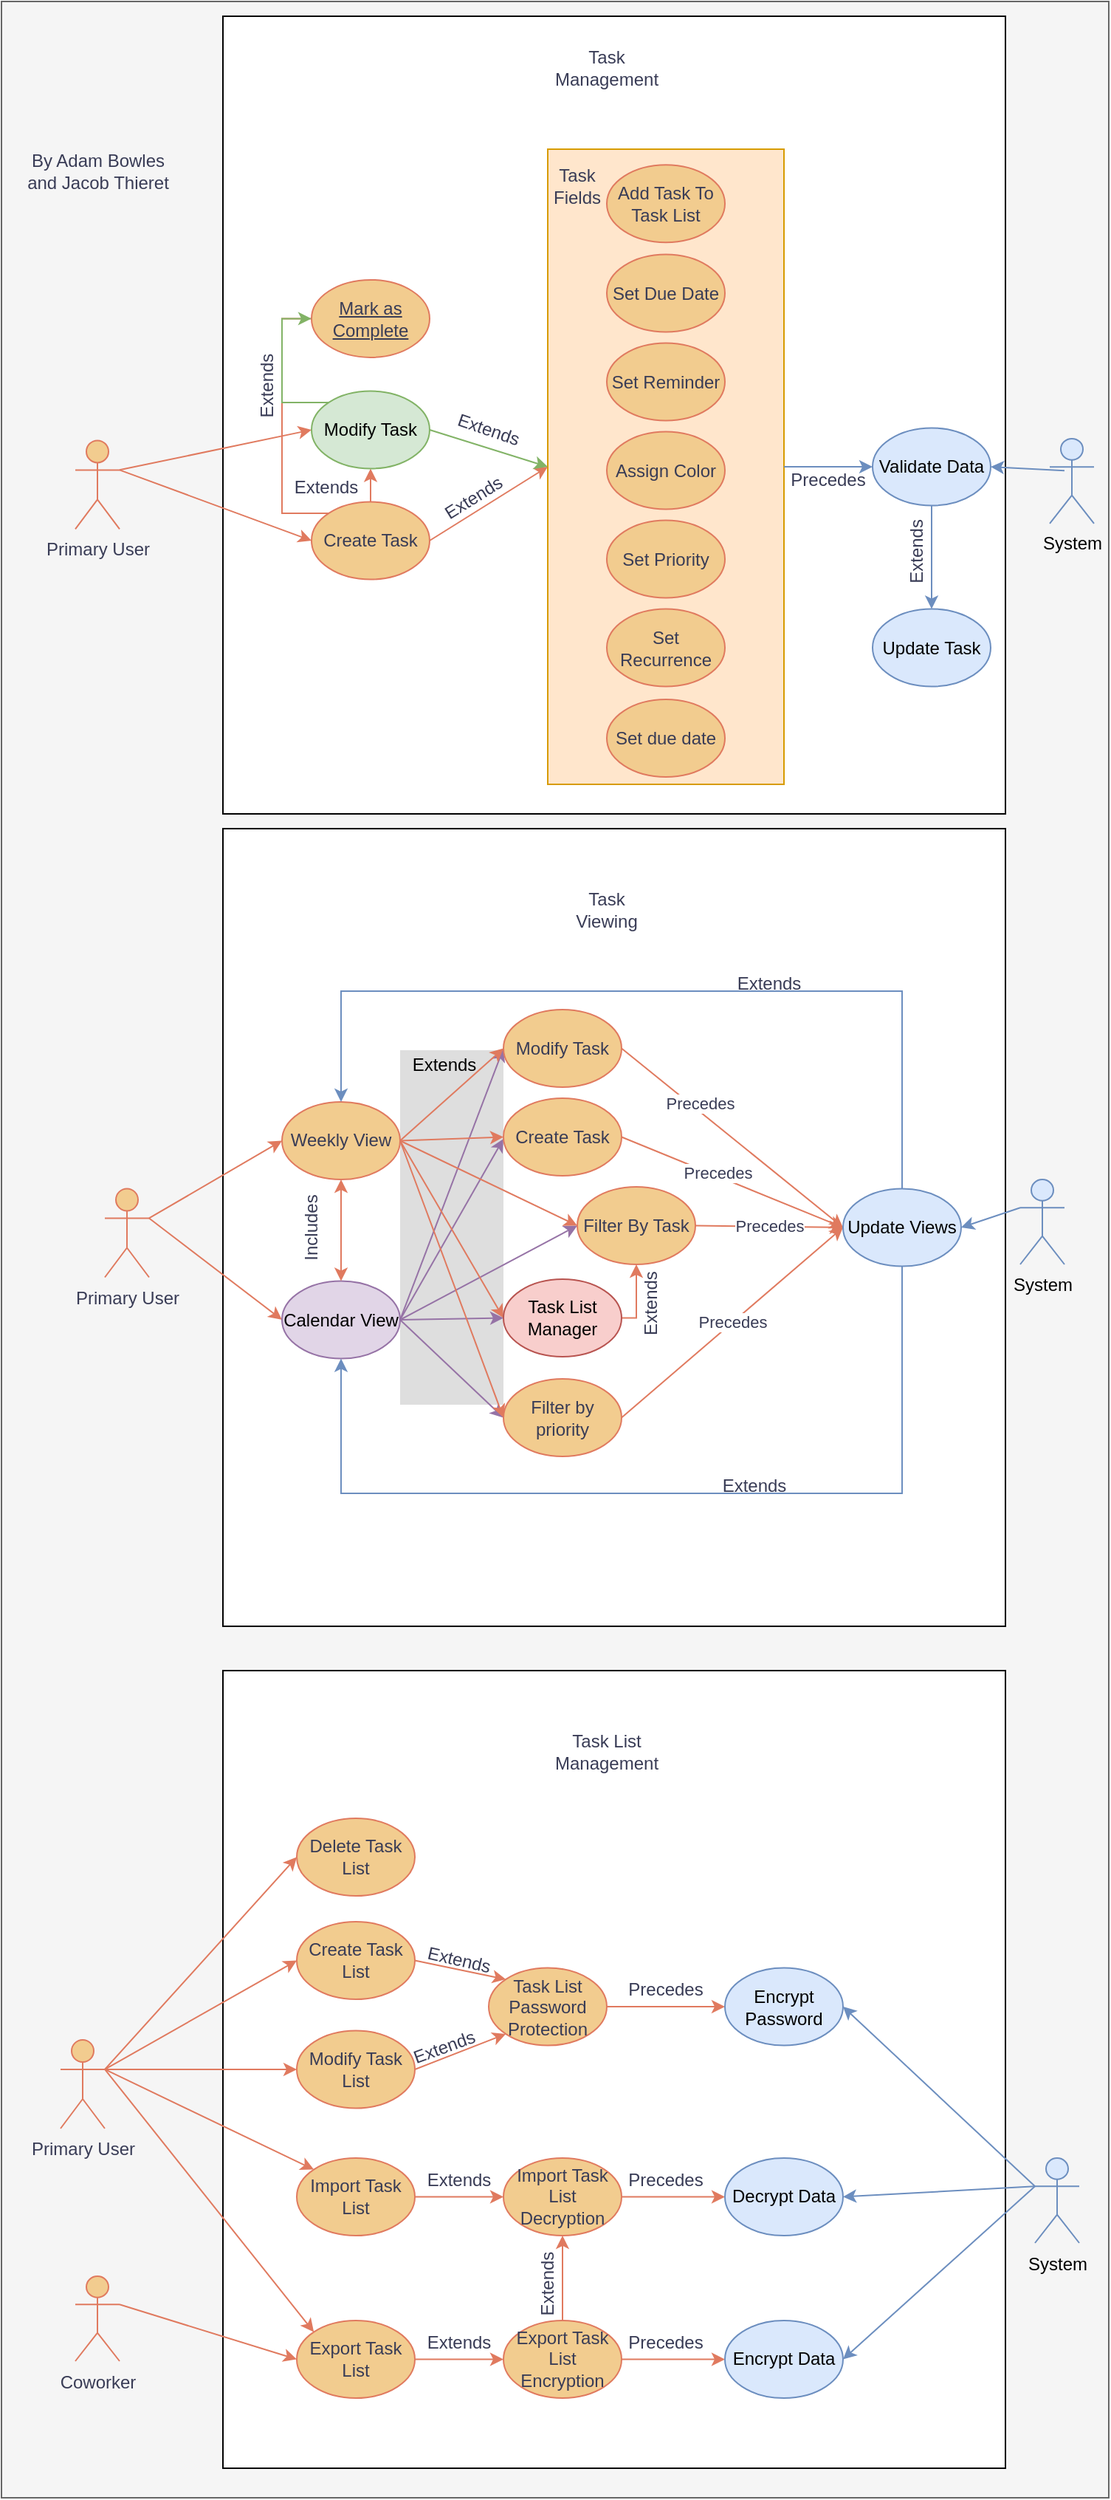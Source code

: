 <mxfile version="20.8.16" type="device"><diagram name="Page-1" id="VKIfEj3mlDkRB5rRnX1B"><mxGraphModel dx="1052" dy="624" grid="1" gridSize="10" guides="1" tooltips="1" connect="1" arrows="1" fold="1" page="1" pageScale="1" pageWidth="850" pageHeight="1100" math="0" shadow="0"><root><mxCell id="0"/><mxCell id="1" parent="0"/><mxCell id="zo8fXFX7OQxVQUgS2-ui-1" value="" style="rounded=0;whiteSpace=wrap;html=1;fillColor=#f5f5f5;fontColor=#333333;strokeColor=#666666;" vertex="1" parent="1"><mxGeometry x="100" width="750" height="1690" as="geometry"/></mxCell><mxCell id="Dv45MwDtuRTJTmWjP7hb-97" value="" style="rounded=0;whiteSpace=wrap;html=1;" parent="1" vertex="1"><mxGeometry x="250" y="10" width="530" height="540" as="geometry"/></mxCell><mxCell id="Dv45MwDtuRTJTmWjP7hb-225" value="" style="rounded=0;whiteSpace=wrap;html=1;strokeColor=#d79b00;fillColor=#ffe6cc;" parent="1" vertex="1"><mxGeometry x="470" y="100" width="160" height="430" as="geometry"/></mxCell><mxCell id="Dv45MwDtuRTJTmWjP7hb-90" style="edgeStyle=none;rounded=0;orthogonalLoop=1;jettySize=auto;html=1;exitX=1;exitY=0.333;exitDx=0;exitDy=0;exitPerimeter=0;entryX=0;entryY=0.5;entryDx=0;entryDy=0;strokeColor=#E07A5F;fontColor=#393C56;fillColor=#F2CC8F;" parent="1" source="Dv45MwDtuRTJTmWjP7hb-3" target="Dv45MwDtuRTJTmWjP7hb-74" edge="1"><mxGeometry relative="1" as="geometry"/></mxCell><mxCell id="Dv45MwDtuRTJTmWjP7hb-91" style="edgeStyle=none;rounded=0;orthogonalLoop=1;jettySize=auto;html=1;exitX=1;exitY=0.333;exitDx=0;exitDy=0;exitPerimeter=0;entryX=0;entryY=0.5;entryDx=0;entryDy=0;strokeColor=#E07A5F;fontColor=#393C56;fillColor=#F2CC8F;" parent="1" source="Dv45MwDtuRTJTmWjP7hb-3" target="Dv45MwDtuRTJTmWjP7hb-62" edge="1"><mxGeometry relative="1" as="geometry"/></mxCell><mxCell id="Dv45MwDtuRTJTmWjP7hb-3" value="Primary User" style="shape=umlActor;verticalLabelPosition=bottom;verticalAlign=top;html=1;outlineConnect=0;labelBackgroundColor=none;fillColor=#F2CC8F;strokeColor=#E07A5F;fontColor=#393C56;" parent="1" vertex="1"><mxGeometry x="150" y="297.19" width="30" height="60" as="geometry"/></mxCell><mxCell id="Dv45MwDtuRTJTmWjP7hb-89" style="edgeStyle=none;rounded=0;orthogonalLoop=1;jettySize=auto;html=1;exitX=0.5;exitY=0;exitDx=0;exitDy=0;entryX=0.5;entryY=1;entryDx=0;entryDy=0;strokeColor=#E07A5F;fontColor=#393C56;fillColor=#F2CC8F;" parent="1" source="Dv45MwDtuRTJTmWjP7hb-62" target="Dv45MwDtuRTJTmWjP7hb-74" edge="1"><mxGeometry relative="1" as="geometry"/></mxCell><mxCell id="Dv45MwDtuRTJTmWjP7hb-221" style="edgeStyle=elbowEdgeStyle;rounded=0;orthogonalLoop=1;jettySize=auto;html=1;exitX=0;exitY=0;exitDx=0;exitDy=0;entryX=0;entryY=0.5;entryDx=0;entryDy=0;strokeColor=#E07A5F;fontColor=#393C56;startArrow=none;startFill=0;endArrow=none;endFill=0;fillColor=#F2CC8F;" parent="1" source="Dv45MwDtuRTJTmWjP7hb-62" target="Dv45MwDtuRTJTmWjP7hb-73" edge="1"><mxGeometry relative="1" as="geometry"><Array as="points"><mxPoint x="290" y="320"/></Array></mxGeometry></mxCell><mxCell id="Dv45MwDtuRTJTmWjP7hb-229" style="edgeStyle=none;rounded=0;orthogonalLoop=1;jettySize=auto;html=1;exitX=1;exitY=0.5;exitDx=0;exitDy=0;entryX=0;entryY=0.5;entryDx=0;entryDy=0;strokeColor=#E07A5F;fontColor=#393C56;startArrow=none;startFill=0;endArrow=classic;endFill=1;fillColor=#F2CC8F;" parent="1" source="Dv45MwDtuRTJTmWjP7hb-62" target="Dv45MwDtuRTJTmWjP7hb-225" edge="1"><mxGeometry relative="1" as="geometry"/></mxCell><mxCell id="Dv45MwDtuRTJTmWjP7hb-62" value="Create Task" style="ellipse;whiteSpace=wrap;html=1;strokeColor=#E07A5F;fontColor=#393C56;fillColor=#F2CC8F;" parent="1" vertex="1"><mxGeometry x="310" y="338.76" width="80" height="52.5" as="geometry"/></mxCell><mxCell id="Dv45MwDtuRTJTmWjP7hb-63" value="Set due date" style="ellipse;whiteSpace=wrap;html=1;strokeColor=#E07A5F;fontColor=#393C56;fillColor=#F2CC8F;" parent="1" vertex="1"><mxGeometry x="510" y="472.5" width="80" height="52.5" as="geometry"/></mxCell><mxCell id="Dv45MwDtuRTJTmWjP7hb-66" value="Set Recurrence" style="ellipse;whiteSpace=wrap;html=1;strokeColor=#E07A5F;fontColor=#393C56;fillColor=#F2CC8F;" parent="1" vertex="1"><mxGeometry x="510" y="411.25" width="80" height="52.5" as="geometry"/></mxCell><mxCell id="Dv45MwDtuRTJTmWjP7hb-68" value="Set Priority" style="ellipse;whiteSpace=wrap;html=1;strokeColor=#E07A5F;fontColor=#393C56;fillColor=#F2CC8F;" parent="1" vertex="1"><mxGeometry x="510" y="351.25" width="80" height="52.5" as="geometry"/></mxCell><mxCell id="Dv45MwDtuRTJTmWjP7hb-69" value="Assign Color" style="ellipse;whiteSpace=wrap;html=1;strokeColor=#E07A5F;fontColor=#393C56;fillColor=#F2CC8F;" parent="1" vertex="1"><mxGeometry x="510" y="291.25" width="80" height="52.5" as="geometry"/></mxCell><mxCell id="Dv45MwDtuRTJTmWjP7hb-70" value="Set Reminder" style="ellipse;whiteSpace=wrap;html=1;strokeColor=#E07A5F;fontColor=#393C56;fillColor=#F2CC8F;" parent="1" vertex="1"><mxGeometry x="510" y="231.25" width="80" height="52.5" as="geometry"/></mxCell><mxCell id="Dv45MwDtuRTJTmWjP7hb-71" value="Set Due Date" style="ellipse;whiteSpace=wrap;html=1;strokeColor=#E07A5F;fontColor=#393C56;fillColor=#F2CC8F;" parent="1" vertex="1"><mxGeometry x="510" y="171.25" width="80" height="52.5" as="geometry"/></mxCell><mxCell id="Dv45MwDtuRTJTmWjP7hb-72" value="Add Task To Task List" style="ellipse;whiteSpace=wrap;html=1;strokeColor=#E07A5F;fontColor=#393C56;fillColor=#F2CC8F;" parent="1" vertex="1"><mxGeometry x="510" y="110.63" width="80" height="52.5" as="geometry"/></mxCell><mxCell id="Dv45MwDtuRTJTmWjP7hb-73" value="Mark as Complete" style="ellipse;whiteSpace=wrap;html=1;strokeColor=#E07A5F;fontColor=#393C56;fillColor=#F2CC8F;fontStyle=4" parent="1" vertex="1"><mxGeometry x="310" y="188.44" width="80" height="52.5" as="geometry"/></mxCell><mxCell id="Dv45MwDtuRTJTmWjP7hb-222" style="edgeStyle=elbowEdgeStyle;rounded=0;orthogonalLoop=1;jettySize=auto;html=1;exitX=0;exitY=0;exitDx=0;exitDy=0;strokeColor=#82b366;fontColor=#393C56;startArrow=none;startFill=0;endArrow=classic;endFill=1;fillColor=#d5e8d4;entryX=0;entryY=0.5;entryDx=0;entryDy=0;" parent="1" source="Dv45MwDtuRTJTmWjP7hb-74" target="Dv45MwDtuRTJTmWjP7hb-73" edge="1"><mxGeometry relative="1" as="geometry"><mxPoint x="310.0" y="210" as="targetPoint"/><Array as="points"><mxPoint x="290" y="260"/></Array></mxGeometry></mxCell><mxCell id="Dv45MwDtuRTJTmWjP7hb-227" style="rounded=0;orthogonalLoop=1;jettySize=auto;html=1;exitX=1;exitY=0.5;exitDx=0;exitDy=0;entryX=0;entryY=0.5;entryDx=0;entryDy=0;strokeColor=#82b366;fontColor=#393C56;startArrow=none;startFill=0;endArrow=classic;endFill=1;fillColor=#d5e8d4;" parent="1" source="Dv45MwDtuRTJTmWjP7hb-74" target="Dv45MwDtuRTJTmWjP7hb-225" edge="1"><mxGeometry relative="1" as="geometry"/></mxCell><mxCell id="Dv45MwDtuRTJTmWjP7hb-74" value="Modify Task" style="ellipse;whiteSpace=wrap;html=1;strokeColor=#82b366;fillColor=#d5e8d4;" parent="1" vertex="1"><mxGeometry x="310" y="263.75" width="80" height="52.5" as="geometry"/></mxCell><mxCell id="Dv45MwDtuRTJTmWjP7hb-98" value="Task Management" style="text;html=1;strokeColor=none;fillColor=none;align=center;verticalAlign=middle;whiteSpace=wrap;rounded=0;fontColor=#393C56;" parent="1" vertex="1"><mxGeometry x="480" y="30" width="60" height="30" as="geometry"/></mxCell><mxCell id="Dv45MwDtuRTJTmWjP7hb-105" value="" style="rounded=0;whiteSpace=wrap;html=1;" parent="1" vertex="1"><mxGeometry x="250" y="560" width="530" height="540" as="geometry"/></mxCell><mxCell id="Dv45MwDtuRTJTmWjP7hb-106" value="Task Viewing" style="text;html=1;strokeColor=none;fillColor=none;align=center;verticalAlign=middle;whiteSpace=wrap;rounded=0;fontColor=#393C56;" parent="1" vertex="1"><mxGeometry x="480" y="600" width="60" height="30" as="geometry"/></mxCell><mxCell id="Dv45MwDtuRTJTmWjP7hb-126" style="edgeStyle=none;rounded=1;orthogonalLoop=1;jettySize=auto;html=1;exitX=1;exitY=0.333;exitDx=0;exitDy=0;exitPerimeter=0;entryX=0;entryY=0.5;entryDx=0;entryDy=0;strokeColor=#E07A5F;fontColor=#393C56;startArrow=none;startFill=0;fillColor=#F2CC8F;" parent="1" source="Dv45MwDtuRTJTmWjP7hb-107" target="Dv45MwDtuRTJTmWjP7hb-109" edge="1"><mxGeometry relative="1" as="geometry"/></mxCell><mxCell id="Dv45MwDtuRTJTmWjP7hb-127" style="edgeStyle=none;rounded=1;orthogonalLoop=1;jettySize=auto;html=1;exitX=1;exitY=0.333;exitDx=0;exitDy=0;exitPerimeter=0;entryX=0;entryY=0.5;entryDx=0;entryDy=0;strokeColor=#E07A5F;fontColor=#393C56;startArrow=none;startFill=0;fillColor=#F2CC8F;" parent="1" source="Dv45MwDtuRTJTmWjP7hb-107" target="Dv45MwDtuRTJTmWjP7hb-108" edge="1"><mxGeometry relative="1" as="geometry"/></mxCell><mxCell id="Dv45MwDtuRTJTmWjP7hb-107" value="Primary User" style="shape=umlActor;verticalLabelPosition=bottom;verticalAlign=top;html=1;outlineConnect=0;labelBackgroundColor=none;fillColor=#F2CC8F;strokeColor=#E07A5F;fontColor=#393C56;" parent="1" vertex="1"><mxGeometry x="170" y="803.75" width="30" height="60" as="geometry"/></mxCell><mxCell id="a6VTtxVTpwLwu77wF2ku-10" value="" style="rounded=0;whiteSpace=wrap;html=1;fillColor=#DEDEDE;fontColor=#333333;strokeColor=none;" parent="1" vertex="1"><mxGeometry x="370" y="710" width="70" height="240" as="geometry"/></mxCell><mxCell id="Dv45MwDtuRTJTmWjP7hb-121" style="edgeStyle=none;rounded=1;orthogonalLoop=1;jettySize=auto;html=1;exitX=1;exitY=0.5;exitDx=0;exitDy=0;entryX=0;entryY=0.5;entryDx=0;entryDy=0;strokeColor=#9673a6;fontColor=#393C56;startArrow=none;startFill=0;fillColor=#e1d5e7;" parent="1" source="Dv45MwDtuRTJTmWjP7hb-108" target="Dv45MwDtuRTJTmWjP7hb-114" edge="1"><mxGeometry relative="1" as="geometry"/></mxCell><mxCell id="Dv45MwDtuRTJTmWjP7hb-122" style="edgeStyle=none;rounded=1;orthogonalLoop=1;jettySize=auto;html=1;exitX=1;exitY=0.5;exitDx=0;exitDy=0;strokeColor=#9673a6;fontColor=#393C56;startArrow=none;startFill=0;fillColor=#e1d5e7;" parent="1" source="Dv45MwDtuRTJTmWjP7hb-108" edge="1"><mxGeometry relative="1" as="geometry"><mxPoint x="440" y="770.0" as="targetPoint"/></mxGeometry></mxCell><mxCell id="Dv45MwDtuRTJTmWjP7hb-123" style="edgeStyle=none;rounded=1;orthogonalLoop=1;jettySize=auto;html=1;exitX=1;exitY=0.5;exitDx=0;exitDy=0;entryX=0;entryY=0.5;entryDx=0;entryDy=0;strokeColor=#9673a6;fontColor=#393C56;startArrow=none;startFill=0;fillColor=#e1d5e7;" parent="1" source="Dv45MwDtuRTJTmWjP7hb-108" target="Dv45MwDtuRTJTmWjP7hb-111" edge="1"><mxGeometry relative="1" as="geometry"/></mxCell><mxCell id="Dv45MwDtuRTJTmWjP7hb-124" style="edgeStyle=none;rounded=1;orthogonalLoop=1;jettySize=auto;html=1;exitX=1;exitY=0.5;exitDx=0;exitDy=0;entryX=0;entryY=0.5;entryDx=0;entryDy=0;strokeColor=#9673a6;fontColor=#393C56;startArrow=none;startFill=0;fillColor=#e1d5e7;" parent="1" source="Dv45MwDtuRTJTmWjP7hb-108" target="Dv45MwDtuRTJTmWjP7hb-110" edge="1"><mxGeometry relative="1" as="geometry"/></mxCell><mxCell id="Dv45MwDtuRTJTmWjP7hb-125" style="edgeStyle=none;rounded=1;orthogonalLoop=1;jettySize=auto;html=1;exitX=1;exitY=0.5;exitDx=0;exitDy=0;entryX=0;entryY=0.5;entryDx=0;entryDy=0;strokeColor=#9673a6;fontColor=#393C56;startArrow=none;startFill=0;fillColor=#e1d5e7;" parent="1" source="Dv45MwDtuRTJTmWjP7hb-108" target="Dv45MwDtuRTJTmWjP7hb-112" edge="1"><mxGeometry relative="1" as="geometry"/></mxCell><mxCell id="Dv45MwDtuRTJTmWjP7hb-108" value="Calendar View" style="ellipse;whiteSpace=wrap;html=1;strokeColor=#9673a6;fillColor=#e1d5e7;" parent="1" vertex="1"><mxGeometry x="290" y="866.25" width="80" height="52.5" as="geometry"/></mxCell><mxCell id="Dv45MwDtuRTJTmWjP7hb-115" style="edgeStyle=none;rounded=0;orthogonalLoop=1;jettySize=auto;html=1;exitX=1;exitY=0.5;exitDx=0;exitDy=0;entryX=0;entryY=0.5;entryDx=0;entryDy=0;strokeColor=#E07A5F;fontColor=#393C56;fillColor=#F2CC8F;" parent="1" source="Dv45MwDtuRTJTmWjP7hb-109" target="Dv45MwDtuRTJTmWjP7hb-114" edge="1"><mxGeometry relative="1" as="geometry"/></mxCell><mxCell id="Dv45MwDtuRTJTmWjP7hb-116" style="edgeStyle=none;rounded=0;orthogonalLoop=1;jettySize=auto;html=1;exitX=1;exitY=0.5;exitDx=0;exitDy=0;entryX=0;entryY=0.5;entryDx=0;entryDy=0;strokeColor=#E07A5F;fontColor=#393C56;fillColor=#F2CC8F;" parent="1" source="Dv45MwDtuRTJTmWjP7hb-109" target="Dv45MwDtuRTJTmWjP7hb-113" edge="1"><mxGeometry relative="1" as="geometry"/></mxCell><mxCell id="Dv45MwDtuRTJTmWjP7hb-117" style="edgeStyle=none;rounded=0;orthogonalLoop=1;jettySize=auto;html=1;exitX=1;exitY=0.5;exitDx=0;exitDy=0;entryX=0;entryY=0.5;entryDx=0;entryDy=0;strokeColor=#E07A5F;fontColor=#393C56;fillColor=#F2CC8F;" parent="1" source="Dv45MwDtuRTJTmWjP7hb-109" target="Dv45MwDtuRTJTmWjP7hb-111" edge="1"><mxGeometry relative="1" as="geometry"/></mxCell><mxCell id="Dv45MwDtuRTJTmWjP7hb-118" style="edgeStyle=none;rounded=0;orthogonalLoop=1;jettySize=auto;html=1;exitX=1;exitY=0.5;exitDx=0;exitDy=0;entryX=0;entryY=0.5;entryDx=0;entryDy=0;strokeColor=#E07A5F;fontColor=#393C56;fillColor=#F2CC8F;" parent="1" source="Dv45MwDtuRTJTmWjP7hb-109" target="Dv45MwDtuRTJTmWjP7hb-110" edge="1"><mxGeometry relative="1" as="geometry"/></mxCell><mxCell id="Dv45MwDtuRTJTmWjP7hb-119" style="edgeStyle=none;rounded=0;orthogonalLoop=1;jettySize=auto;html=1;exitX=1;exitY=0.5;exitDx=0;exitDy=0;entryX=0;entryY=0.5;entryDx=0;entryDy=0;strokeColor=#E07A5F;fontColor=#393C56;fillColor=#F2CC8F;" parent="1" source="Dv45MwDtuRTJTmWjP7hb-109" target="Dv45MwDtuRTJTmWjP7hb-112" edge="1"><mxGeometry relative="1" as="geometry"/></mxCell><mxCell id="Dv45MwDtuRTJTmWjP7hb-120" style="edgeStyle=none;rounded=0;orthogonalLoop=1;jettySize=auto;html=1;exitX=0.5;exitY=1;exitDx=0;exitDy=0;entryX=0.5;entryY=0;entryDx=0;entryDy=0;strokeColor=#E07A5F;fontColor=#393C56;fillColor=#F2CC8F;startArrow=classic;startFill=1;" parent="1" source="Dv45MwDtuRTJTmWjP7hb-109" target="Dv45MwDtuRTJTmWjP7hb-108" edge="1"><mxGeometry relative="1" as="geometry"/></mxCell><mxCell id="Dv45MwDtuRTJTmWjP7hb-109" value="Weekly View" style="ellipse;whiteSpace=wrap;html=1;strokeColor=#E07A5F;fontColor=#393C56;fillColor=#F2CC8F;" parent="1" vertex="1"><mxGeometry x="290" y="745" width="80" height="52.5" as="geometry"/></mxCell><mxCell id="Dv45MwDtuRTJTmWjP7hb-128" style="edgeStyle=orthogonalEdgeStyle;rounded=0;orthogonalLoop=1;jettySize=auto;html=1;exitX=1;exitY=0.5;exitDx=0;exitDy=0;entryX=0.5;entryY=1;entryDx=0;entryDy=0;strokeColor=#E07A5F;fontColor=#393C56;startArrow=none;startFill=0;fillColor=#F2CC8F;" parent="1" source="Dv45MwDtuRTJTmWjP7hb-110" target="Dv45MwDtuRTJTmWjP7hb-111" edge="1"><mxGeometry relative="1" as="geometry"/></mxCell><mxCell id="Dv45MwDtuRTJTmWjP7hb-110" value="Task List Manager" style="ellipse;whiteSpace=wrap;html=1;strokeColor=#b85450;fillColor=#f8cecc;" parent="1" vertex="1"><mxGeometry x="440" y="865" width="80" height="52.5" as="geometry"/></mxCell><mxCell id="Dv45MwDtuRTJTmWjP7hb-238" value="Precedes" style="edgeStyle=none;rounded=0;orthogonalLoop=1;jettySize=auto;html=1;exitX=1;exitY=0.5;exitDx=0;exitDy=0;strokeColor=#E07A5F;fontColor=#393C56;startArrow=none;startFill=0;endArrow=classic;endFill=1;fillColor=#F2CC8F;entryX=0;entryY=0.5;entryDx=0;entryDy=0;" parent="1" source="Dv45MwDtuRTJTmWjP7hb-111" target="Dv45MwDtuRTJTmWjP7hb-235" edge="1"><mxGeometry relative="1" as="geometry"><mxPoint x="630" y="829.174" as="targetPoint"/></mxGeometry></mxCell><mxCell id="Dv45MwDtuRTJTmWjP7hb-111" value="Filter By Task" style="ellipse;whiteSpace=wrap;html=1;strokeColor=#E07A5F;fontColor=#393C56;fillColor=#F2CC8F;" parent="1" vertex="1"><mxGeometry x="490" y="802.5" width="80" height="52.5" as="geometry"/></mxCell><mxCell id="Dv45MwDtuRTJTmWjP7hb-239" value="Precedes" style="edgeStyle=none;rounded=0;orthogonalLoop=1;jettySize=auto;html=1;exitX=1;exitY=0.5;exitDx=0;exitDy=0;entryX=0;entryY=0.5;entryDx=0;entryDy=0;strokeColor=#E07A5F;fontColor=#393C56;startArrow=none;startFill=0;endArrow=classic;endFill=1;fillColor=#F2CC8F;" parent="1" source="Dv45MwDtuRTJTmWjP7hb-112" target="Dv45MwDtuRTJTmWjP7hb-235" edge="1"><mxGeometry relative="1" as="geometry"/></mxCell><mxCell id="Dv45MwDtuRTJTmWjP7hb-112" value="Filter by priority" style="ellipse;whiteSpace=wrap;html=1;strokeColor=#E07A5F;fontColor=#393C56;fillColor=#F2CC8F;" parent="1" vertex="1"><mxGeometry x="440" y="932.5" width="80" height="52.5" as="geometry"/></mxCell><mxCell id="Dv45MwDtuRTJTmWjP7hb-237" style="edgeStyle=none;rounded=0;orthogonalLoop=1;jettySize=auto;html=1;exitX=1;exitY=0.5;exitDx=0;exitDy=0;entryX=0;entryY=0.5;entryDx=0;entryDy=0;strokeColor=#E07A5F;fontColor=#393C56;startArrow=none;startFill=0;endArrow=classic;endFill=1;fillColor=#F2CC8F;" parent="1" source="Dv45MwDtuRTJTmWjP7hb-113" target="Dv45MwDtuRTJTmWjP7hb-235" edge="1"><mxGeometry relative="1" as="geometry"/></mxCell><mxCell id="Dv45MwDtuRTJTmWjP7hb-250" value="Precedes" style="edgeLabel;html=1;align=center;verticalAlign=middle;resizable=0;points=[];fontColor=#393C56;" parent="Dv45MwDtuRTJTmWjP7hb-237" vertex="1" connectable="0"><mxGeometry x="-0.141" y="2" relative="1" as="geometry"><mxPoint as="offset"/></mxGeometry></mxCell><mxCell id="Dv45MwDtuRTJTmWjP7hb-113" value="Create Task" style="ellipse;whiteSpace=wrap;html=1;strokeColor=#E07A5F;fontColor=#393C56;fillColor=#F2CC8F;" parent="1" vertex="1"><mxGeometry x="440" y="742.5" width="80" height="52.5" as="geometry"/></mxCell><mxCell id="Dv45MwDtuRTJTmWjP7hb-236" style="edgeStyle=none;rounded=0;orthogonalLoop=1;jettySize=auto;html=1;exitX=1;exitY=0.5;exitDx=0;exitDy=0;entryX=0;entryY=0.5;entryDx=0;entryDy=0;strokeColor=#E07A5F;fontColor=#393C56;startArrow=none;startFill=0;endArrow=classic;endFill=1;fillColor=#F2CC8F;" parent="1" source="Dv45MwDtuRTJTmWjP7hb-114" target="Dv45MwDtuRTJTmWjP7hb-235" edge="1"><mxGeometry relative="1" as="geometry"/></mxCell><mxCell id="Dv45MwDtuRTJTmWjP7hb-249" value="Precedes" style="edgeLabel;html=1;align=center;verticalAlign=middle;resizable=0;points=[];fontColor=#393C56;" parent="Dv45MwDtuRTJTmWjP7hb-236" vertex="1" connectable="0"><mxGeometry x="-0.335" y="4" relative="1" as="geometry"><mxPoint as="offset"/></mxGeometry></mxCell><mxCell id="Dv45MwDtuRTJTmWjP7hb-114" value="Modify Task" style="ellipse;whiteSpace=wrap;html=1;strokeColor=#E07A5F;fontColor=#393C56;fillColor=#F2CC8F;" parent="1" vertex="1"><mxGeometry x="440" y="682.5" width="80" height="52.5" as="geometry"/></mxCell><mxCell id="Dv45MwDtuRTJTmWjP7hb-129" value="" style="rounded=0;whiteSpace=wrap;html=1;" parent="1" vertex="1"><mxGeometry x="250" y="1130" width="530" height="540" as="geometry"/></mxCell><mxCell id="Dv45MwDtuRTJTmWjP7hb-130" value="Task List Management" style="text;html=1;strokeColor=none;fillColor=none;align=center;verticalAlign=middle;whiteSpace=wrap;rounded=0;fontColor=#393C56;" parent="1" vertex="1"><mxGeometry x="480" y="1170" width="60" height="30" as="geometry"/></mxCell><mxCell id="Dv45MwDtuRTJTmWjP7hb-171" style="edgeStyle=none;rounded=0;orthogonalLoop=1;jettySize=auto;html=1;exitX=1;exitY=0.333;exitDx=0;exitDy=0;exitPerimeter=0;entryX=0;entryY=0;entryDx=0;entryDy=0;strokeColor=#E07A5F;fontColor=#393C56;startArrow=none;startFill=0;fillColor=#F2CC8F;" parent="1" source="Dv45MwDtuRTJTmWjP7hb-133" target="Dv45MwDtuRTJTmWjP7hb-157" edge="1"><mxGeometry relative="1" as="geometry"/></mxCell><mxCell id="Dv45MwDtuRTJTmWjP7hb-178" style="edgeStyle=none;rounded=0;orthogonalLoop=1;jettySize=auto;html=1;exitX=1;exitY=0.333;exitDx=0;exitDy=0;exitPerimeter=0;entryX=0;entryY=0.5;entryDx=0;entryDy=0;strokeColor=#E07A5F;fontColor=#393C56;startArrow=none;startFill=0;fillColor=#F2CC8F;" parent="1" source="Dv45MwDtuRTJTmWjP7hb-133" target="Dv45MwDtuRTJTmWjP7hb-155" edge="1"><mxGeometry relative="1" as="geometry"/></mxCell><mxCell id="Dv45MwDtuRTJTmWjP7hb-179" style="edgeStyle=none;rounded=0;orthogonalLoop=1;jettySize=auto;html=1;exitX=1;exitY=0.333;exitDx=0;exitDy=0;exitPerimeter=0;entryX=0;entryY=0.5;entryDx=0;entryDy=0;strokeColor=#E07A5F;fontColor=#393C56;startArrow=none;startFill=0;fillColor=#F2CC8F;" parent="1" source="Dv45MwDtuRTJTmWjP7hb-133" target="Dv45MwDtuRTJTmWjP7hb-154" edge="1"><mxGeometry relative="1" as="geometry"/></mxCell><mxCell id="Dv45MwDtuRTJTmWjP7hb-180" style="edgeStyle=none;rounded=0;orthogonalLoop=1;jettySize=auto;html=1;exitX=1;exitY=0.333;exitDx=0;exitDy=0;exitPerimeter=0;entryX=0;entryY=0.5;entryDx=0;entryDy=0;strokeColor=#E07A5F;fontColor=#393C56;startArrow=none;startFill=0;fillColor=#F2CC8F;" parent="1" source="Dv45MwDtuRTJTmWjP7hb-133" target="Dv45MwDtuRTJTmWjP7hb-156" edge="1"><mxGeometry relative="1" as="geometry"/></mxCell><mxCell id="Dv45MwDtuRTJTmWjP7hb-181" style="edgeStyle=none;rounded=0;orthogonalLoop=1;jettySize=auto;html=1;exitX=1;exitY=0.333;exitDx=0;exitDy=0;exitPerimeter=0;entryX=0;entryY=0;entryDx=0;entryDy=0;strokeColor=#E07A5F;fontColor=#393C56;startArrow=none;startFill=0;fillColor=#F2CC8F;" parent="1" source="Dv45MwDtuRTJTmWjP7hb-133" target="Dv45MwDtuRTJTmWjP7hb-158" edge="1"><mxGeometry relative="1" as="geometry"/></mxCell><mxCell id="Dv45MwDtuRTJTmWjP7hb-133" value="Primary User" style="shape=umlActor;verticalLabelPosition=bottom;verticalAlign=top;html=1;outlineConnect=0;labelBackgroundColor=none;fillColor=#F2CC8F;strokeColor=#E07A5F;fontColor=#393C56;" parent="1" vertex="1"><mxGeometry x="140" y="1380" width="30" height="60" as="geometry"/></mxCell><mxCell id="Dv45MwDtuRTJTmWjP7hb-172" style="edgeStyle=none;rounded=0;orthogonalLoop=1;jettySize=auto;html=1;exitX=1;exitY=0.5;exitDx=0;exitDy=0;entryX=0;entryY=0;entryDx=0;entryDy=0;strokeColor=#E07A5F;fontColor=#393C56;startArrow=none;startFill=0;fillColor=#F2CC8F;" parent="1" source="Dv45MwDtuRTJTmWjP7hb-154" target="Dv45MwDtuRTJTmWjP7hb-161" edge="1"><mxGeometry relative="1" as="geometry"/></mxCell><mxCell id="Dv45MwDtuRTJTmWjP7hb-154" value="Create Task List" style="ellipse;whiteSpace=wrap;html=1;strokeColor=#E07A5F;fontColor=#393C56;fillColor=#F2CC8F;" parent="1" vertex="1"><mxGeometry x="300" y="1300" width="80" height="52.5" as="geometry"/></mxCell><mxCell id="Dv45MwDtuRTJTmWjP7hb-173" style="edgeStyle=none;rounded=0;orthogonalLoop=1;jettySize=auto;html=1;exitX=1;exitY=0.5;exitDx=0;exitDy=0;entryX=0;entryY=1;entryDx=0;entryDy=0;strokeColor=#E07A5F;fontColor=#393C56;startArrow=none;startFill=0;fillColor=#F2CC8F;" parent="1" source="Dv45MwDtuRTJTmWjP7hb-155" target="Dv45MwDtuRTJTmWjP7hb-161" edge="1"><mxGeometry relative="1" as="geometry"/></mxCell><mxCell id="Dv45MwDtuRTJTmWjP7hb-155" value="Modify Task List" style="ellipse;whiteSpace=wrap;html=1;strokeColor=#E07A5F;fontColor=#393C56;fillColor=#F2CC8F;" parent="1" vertex="1"><mxGeometry x="300" y="1373.75" width="80" height="52.5" as="geometry"/></mxCell><mxCell id="Dv45MwDtuRTJTmWjP7hb-156" value="Delete Task List" style="ellipse;whiteSpace=wrap;html=1;strokeColor=#E07A5F;fontColor=#393C56;fillColor=#F2CC8F;" parent="1" vertex="1"><mxGeometry x="300" y="1230" width="80" height="52.5" as="geometry"/></mxCell><mxCell id="Dv45MwDtuRTJTmWjP7hb-185" style="edgeStyle=none;rounded=0;orthogonalLoop=1;jettySize=auto;html=1;exitX=1;exitY=0.5;exitDx=0;exitDy=0;entryX=0;entryY=0.5;entryDx=0;entryDy=0;strokeColor=#E07A5F;fontColor=#393C56;startArrow=none;startFill=0;fillColor=#F2CC8F;" parent="1" source="Dv45MwDtuRTJTmWjP7hb-157" target="Dv45MwDtuRTJTmWjP7hb-159" edge="1"><mxGeometry relative="1" as="geometry"/></mxCell><mxCell id="Dv45MwDtuRTJTmWjP7hb-157" value="Export Task List" style="ellipse;whiteSpace=wrap;html=1;strokeColor=#E07A5F;fontColor=#393C56;fillColor=#F2CC8F;" parent="1" vertex="1"><mxGeometry x="300" y="1570" width="80" height="52.5" as="geometry"/></mxCell><mxCell id="Dv45MwDtuRTJTmWjP7hb-174" style="edgeStyle=none;rounded=0;orthogonalLoop=1;jettySize=auto;html=1;exitX=1;exitY=0.5;exitDx=0;exitDy=0;entryX=0;entryY=0.5;entryDx=0;entryDy=0;strokeColor=#E07A5F;fontColor=#393C56;startArrow=none;startFill=0;fillColor=#F2CC8F;" parent="1" source="Dv45MwDtuRTJTmWjP7hb-158" target="Dv45MwDtuRTJTmWjP7hb-160" edge="1"><mxGeometry relative="1" as="geometry"/></mxCell><mxCell id="Dv45MwDtuRTJTmWjP7hb-158" value="Import Task List" style="ellipse;whiteSpace=wrap;html=1;strokeColor=#E07A5F;fontColor=#393C56;fillColor=#F2CC8F;" parent="1" vertex="1"><mxGeometry x="300" y="1460" width="80" height="52.5" as="geometry"/></mxCell><mxCell id="Dv45MwDtuRTJTmWjP7hb-183" style="edgeStyle=none;rounded=0;orthogonalLoop=1;jettySize=auto;html=1;exitX=0.5;exitY=0;exitDx=0;exitDy=0;entryX=0.5;entryY=1;entryDx=0;entryDy=0;strokeColor=#E07A5F;fontColor=#393C56;startArrow=none;startFill=0;fillColor=#F2CC8F;" parent="1" source="Dv45MwDtuRTJTmWjP7hb-159" target="Dv45MwDtuRTJTmWjP7hb-160" edge="1"><mxGeometry relative="1" as="geometry"/></mxCell><mxCell id="Dv45MwDtuRTJTmWjP7hb-204" style="edgeStyle=none;rounded=0;orthogonalLoop=1;jettySize=auto;html=1;exitX=1;exitY=0.5;exitDx=0;exitDy=0;entryX=0;entryY=0.5;entryDx=0;entryDy=0;strokeColor=#E07A5F;fontColor=#393C56;startArrow=none;startFill=0;fillColor=#F2CC8F;" parent="1" source="Dv45MwDtuRTJTmWjP7hb-159" target="Dv45MwDtuRTJTmWjP7hb-186" edge="1"><mxGeometry relative="1" as="geometry"/></mxCell><mxCell id="Dv45MwDtuRTJTmWjP7hb-159" value="Export Task List Encryption" style="ellipse;whiteSpace=wrap;html=1;strokeColor=#E07A5F;fontColor=#393C56;fillColor=#F2CC8F;" parent="1" vertex="1"><mxGeometry x="440" y="1570" width="80" height="52.5" as="geometry"/></mxCell><mxCell id="Dv45MwDtuRTJTmWjP7hb-205" style="edgeStyle=none;rounded=0;orthogonalLoop=1;jettySize=auto;html=1;exitX=1;exitY=0.5;exitDx=0;exitDy=0;entryX=0;entryY=0.5;entryDx=0;entryDy=0;strokeColor=#E07A5F;fontColor=#393C56;startArrow=none;startFill=0;fillColor=#F2CC8F;" parent="1" source="Dv45MwDtuRTJTmWjP7hb-160" target="Dv45MwDtuRTJTmWjP7hb-187" edge="1"><mxGeometry relative="1" as="geometry"/></mxCell><mxCell id="Dv45MwDtuRTJTmWjP7hb-160" value="Import Task List Decryption" style="ellipse;whiteSpace=wrap;html=1;strokeColor=#E07A5F;fontColor=#393C56;fillColor=#F2CC8F;" parent="1" vertex="1"><mxGeometry x="440" y="1460" width="80" height="52.5" as="geometry"/></mxCell><mxCell id="Dv45MwDtuRTJTmWjP7hb-203" style="edgeStyle=none;rounded=0;orthogonalLoop=1;jettySize=auto;html=1;exitX=1;exitY=0.5;exitDx=0;exitDy=0;entryX=0;entryY=0.5;entryDx=0;entryDy=0;strokeColor=#E07A5F;fontColor=#393C56;startArrow=none;startFill=0;fillColor=#F2CC8F;" parent="1" source="Dv45MwDtuRTJTmWjP7hb-161" target="Dv45MwDtuRTJTmWjP7hb-188" edge="1"><mxGeometry relative="1" as="geometry"/></mxCell><mxCell id="Dv45MwDtuRTJTmWjP7hb-161" value="Task List Password Protection" style="ellipse;whiteSpace=wrap;html=1;strokeColor=#E07A5F;fontColor=#393C56;fillColor=#F2CC8F;" parent="1" vertex="1"><mxGeometry x="430" y="1331.25" width="80" height="52.5" as="geometry"/></mxCell><mxCell id="Dv45MwDtuRTJTmWjP7hb-169" style="edgeStyle=none;rounded=0;orthogonalLoop=1;jettySize=auto;html=1;exitX=1;exitY=0.333;exitDx=0;exitDy=0;exitPerimeter=0;entryX=0;entryY=0.5;entryDx=0;entryDy=0;strokeColor=#E07A5F;fontColor=#393C56;startArrow=none;startFill=0;fillColor=#F2CC8F;" parent="1" source="Dv45MwDtuRTJTmWjP7hb-162" target="Dv45MwDtuRTJTmWjP7hb-157" edge="1"><mxGeometry relative="1" as="geometry"/></mxCell><mxCell id="Dv45MwDtuRTJTmWjP7hb-162" value="Coworker" style="shape=umlActor;verticalLabelPosition=bottom;verticalAlign=top;html=1;outlineConnect=0;labelBackgroundColor=none;fillColor=#F2CC8F;strokeColor=#E07A5F;fontColor=#393C56;" parent="1" vertex="1"><mxGeometry x="150" y="1540" width="30" height="57.5" as="geometry"/></mxCell><mxCell id="Dv45MwDtuRTJTmWjP7hb-200" style="edgeStyle=none;rounded=0;orthogonalLoop=1;jettySize=auto;html=1;exitX=0;exitY=0.333;exitDx=0;exitDy=0;exitPerimeter=0;entryX=1;entryY=0.5;entryDx=0;entryDy=0;strokeColor=#6c8ebf;fontColor=#393C56;startArrow=none;startFill=0;fillColor=#dae8fc;" parent="1" source="Dv45MwDtuRTJTmWjP7hb-175" target="Dv45MwDtuRTJTmWjP7hb-188" edge="1"><mxGeometry relative="1" as="geometry"/></mxCell><mxCell id="Dv45MwDtuRTJTmWjP7hb-201" style="edgeStyle=none;rounded=0;orthogonalLoop=1;jettySize=auto;html=1;exitX=0;exitY=0.333;exitDx=0;exitDy=0;exitPerimeter=0;entryX=1;entryY=0.5;entryDx=0;entryDy=0;strokeColor=#6c8ebf;fontColor=#393C56;startArrow=none;startFill=0;fillColor=#dae8fc;" parent="1" source="Dv45MwDtuRTJTmWjP7hb-175" target="Dv45MwDtuRTJTmWjP7hb-187" edge="1"><mxGeometry relative="1" as="geometry"/></mxCell><mxCell id="Dv45MwDtuRTJTmWjP7hb-202" style="edgeStyle=none;rounded=0;orthogonalLoop=1;jettySize=auto;html=1;exitX=0;exitY=0.333;exitDx=0;exitDy=0;exitPerimeter=0;entryX=1;entryY=0.5;entryDx=0;entryDy=0;strokeColor=#6c8ebf;fontColor=#393C56;startArrow=none;startFill=0;fillColor=#dae8fc;" parent="1" source="Dv45MwDtuRTJTmWjP7hb-175" target="Dv45MwDtuRTJTmWjP7hb-186" edge="1"><mxGeometry relative="1" as="geometry"/></mxCell><mxCell id="Dv45MwDtuRTJTmWjP7hb-175" value="System" style="shape=umlActor;verticalLabelPosition=bottom;verticalAlign=top;html=1;outlineConnect=0;labelBackgroundColor=none;fillColor=#dae8fc;strokeColor=#6c8ebf;" parent="1" vertex="1"><mxGeometry x="800" y="1460" width="30" height="57.5" as="geometry"/></mxCell><mxCell id="Dv45MwDtuRTJTmWjP7hb-186" value="Encrypt Data" style="ellipse;whiteSpace=wrap;html=1;strokeColor=#6c8ebf;fillColor=#dae8fc;" parent="1" vertex="1"><mxGeometry x="590" y="1570" width="80" height="52.5" as="geometry"/></mxCell><mxCell id="Dv45MwDtuRTJTmWjP7hb-187" value="Decrypt Data" style="ellipse;whiteSpace=wrap;html=1;strokeColor=#6c8ebf;fillColor=#dae8fc;" parent="1" vertex="1"><mxGeometry x="590" y="1460" width="80" height="52.5" as="geometry"/></mxCell><mxCell id="Dv45MwDtuRTJTmWjP7hb-188" value="Encrypt Password" style="ellipse;whiteSpace=wrap;html=1;strokeColor=#6c8ebf;fillColor=#dae8fc;" parent="1" vertex="1"><mxGeometry x="590" y="1331.25" width="80" height="52.5" as="geometry"/></mxCell><mxCell id="Dv45MwDtuRTJTmWjP7hb-230" style="edgeStyle=none;rounded=0;orthogonalLoop=1;jettySize=auto;html=1;exitX=0;exitY=0.5;exitDx=0;exitDy=0;entryX=1;entryY=0.5;entryDx=0;entryDy=0;strokeColor=#6c8ebf;fontColor=#393C56;startArrow=classic;startFill=1;endArrow=none;endFill=0;fillColor=#dae8fc;" parent="1" source="Dv45MwDtuRTJTmWjP7hb-189" target="Dv45MwDtuRTJTmWjP7hb-225" edge="1"><mxGeometry relative="1" as="geometry"/></mxCell><mxCell id="Dv45MwDtuRTJTmWjP7hb-232" style="edgeStyle=none;rounded=0;orthogonalLoop=1;jettySize=auto;html=1;exitX=0.5;exitY=1;exitDx=0;exitDy=0;entryX=0.5;entryY=0;entryDx=0;entryDy=0;strokeColor=#6c8ebf;fontColor=#393C56;startArrow=none;startFill=0;endArrow=classic;endFill=1;fillColor=#dae8fc;" parent="1" source="Dv45MwDtuRTJTmWjP7hb-189" target="Dv45MwDtuRTJTmWjP7hb-231" edge="1"><mxGeometry relative="1" as="geometry"/></mxCell><mxCell id="Dv45MwDtuRTJTmWjP7hb-189" value="Validate Data" style="ellipse;whiteSpace=wrap;html=1;strokeColor=#6c8ebf;fillColor=#dae8fc;" parent="1" vertex="1"><mxGeometry x="690" y="288.75" width="80" height="52.5" as="geometry"/></mxCell><mxCell id="Dv45MwDtuRTJTmWjP7hb-192" style="edgeStyle=none;rounded=0;orthogonalLoop=1;jettySize=auto;html=1;exitX=0;exitY=0.333;exitDx=0;exitDy=0;exitPerimeter=0;entryX=1;entryY=0.5;entryDx=0;entryDy=0;strokeColor=#6c8ebf;fontColor=#393C56;startArrow=none;startFill=0;fillColor=#dae8fc;" parent="1" target="Dv45MwDtuRTJTmWjP7hb-189" edge="1"><mxGeometry relative="1" as="geometry"><mxPoint x="820.0" y="317.607" as="sourcePoint"/></mxGeometry></mxCell><mxCell id="Dv45MwDtuRTJTmWjP7hb-190" value="System" style="shape=umlActor;verticalLabelPosition=bottom;verticalAlign=top;html=1;outlineConnect=0;labelBackgroundColor=none;fillColor=#dae8fc;strokeColor=#6c8ebf;" parent="1" vertex="1"><mxGeometry x="810" y="295.94" width="30" height="57.5" as="geometry"/></mxCell><mxCell id="Dv45MwDtuRTJTmWjP7hb-207" value="By Adam Bowles and Jacob Thieret" style="text;html=1;strokeColor=none;fillColor=none;align=center;verticalAlign=middle;whiteSpace=wrap;rounded=0;fontColor=#393C56;" parent="1" vertex="1"><mxGeometry x="112.5" y="100" width="105" height="30" as="geometry"/></mxCell><mxCell id="Dv45MwDtuRTJTmWjP7hb-226" value="Task Fields" style="text;html=1;strokeColor=none;fillColor=none;align=center;verticalAlign=middle;whiteSpace=wrap;rounded=0;fontColor=#393C56;" parent="1" vertex="1"><mxGeometry x="460" y="109.69" width="60" height="30" as="geometry"/></mxCell><mxCell id="Dv45MwDtuRTJTmWjP7hb-231" value="Update Task" style="ellipse;whiteSpace=wrap;html=1;strokeColor=#6c8ebf;fillColor=#dae8fc;" parent="1" vertex="1"><mxGeometry x="690" y="411.25" width="80" height="52.5" as="geometry"/></mxCell><mxCell id="Dv45MwDtuRTJTmWjP7hb-233" style="edgeStyle=none;rounded=0;orthogonalLoop=1;jettySize=auto;html=1;exitX=0.5;exitY=1;exitDx=0;exitDy=0;strokeColor=#E07A5F;fontColor=#393C56;startArrow=none;startFill=0;endArrow=classic;endFill=1;fillColor=#F2CC8F;" parent="1" source="Dv45MwDtuRTJTmWjP7hb-231" target="Dv45MwDtuRTJTmWjP7hb-231" edge="1"><mxGeometry relative="1" as="geometry"/></mxCell><mxCell id="Dv45MwDtuRTJTmWjP7hb-247" style="rounded=0;orthogonalLoop=1;jettySize=auto;html=1;exitX=0;exitY=0.333;exitDx=0;exitDy=0;exitPerimeter=0;entryX=1;entryY=0.5;entryDx=0;entryDy=0;strokeColor=#6c8ebf;fontColor=#393C56;startArrow=none;startFill=0;endArrow=classic;endFill=1;fillColor=#dae8fc;" parent="1" source="Dv45MwDtuRTJTmWjP7hb-234" target="Dv45MwDtuRTJTmWjP7hb-235" edge="1"><mxGeometry relative="1" as="geometry"/></mxCell><mxCell id="Dv45MwDtuRTJTmWjP7hb-234" value="System" style="shape=umlActor;verticalLabelPosition=bottom;verticalAlign=top;html=1;outlineConnect=0;labelBackgroundColor=none;fillColor=#dae8fc;strokeColor=#6c8ebf;" parent="1" vertex="1"><mxGeometry x="790" y="797.5" width="30" height="57.5" as="geometry"/></mxCell><mxCell id="Dv45MwDtuRTJTmWjP7hb-240" style="edgeStyle=elbowEdgeStyle;rounded=0;orthogonalLoop=1;jettySize=auto;html=1;exitX=0.5;exitY=1;exitDx=0;exitDy=0;entryX=0.5;entryY=1;entryDx=0;entryDy=0;strokeColor=#6c8ebf;fontColor=#393C56;startArrow=none;startFill=0;endArrow=classic;endFill=1;fillColor=#dae8fc;elbow=vertical;" parent="1" source="Dv45MwDtuRTJTmWjP7hb-235" target="Dv45MwDtuRTJTmWjP7hb-108" edge="1"><mxGeometry relative="1" as="geometry"><Array as="points"><mxPoint x="530" y="1010"/></Array></mxGeometry></mxCell><mxCell id="Dv45MwDtuRTJTmWjP7hb-241" style="edgeStyle=elbowEdgeStyle;rounded=0;orthogonalLoop=1;jettySize=auto;html=1;exitX=0.5;exitY=0;exitDx=0;exitDy=0;entryX=0.5;entryY=0;entryDx=0;entryDy=0;strokeColor=#6c8ebf;fontColor=#393C56;startArrow=none;startFill=0;endArrow=classic;endFill=1;fillColor=#dae8fc;" parent="1" source="Dv45MwDtuRTJTmWjP7hb-235" target="Dv45MwDtuRTJTmWjP7hb-109" edge="1"><mxGeometry relative="1" as="geometry"><Array as="points"><mxPoint x="580" y="670"/><mxPoint x="520" y="660"/><mxPoint x="370" y="1000"/><mxPoint x="370" y="1000"/><mxPoint x="550" y="1000"/><mxPoint x="670" y="770"/><mxPoint x="670" y="730"/><mxPoint x="660" y="990"/><mxPoint x="570" y="990"/><mxPoint x="620" y="670"/><mxPoint x="710" y="790"/></Array></mxGeometry></mxCell><mxCell id="Dv45MwDtuRTJTmWjP7hb-235" value="Update Views" style="ellipse;whiteSpace=wrap;html=1;strokeColor=#6c8ebf;fillColor=#dae8fc;" parent="1" vertex="1"><mxGeometry x="670" y="803.75" width="80" height="52.5" as="geometry"/></mxCell><mxCell id="Dv45MwDtuRTJTmWjP7hb-242" value="Extends" style="text;html=1;strokeColor=none;fillColor=none;align=center;verticalAlign=middle;whiteSpace=wrap;rounded=0;fontColor=#393C56;rotation=19;" parent="1" vertex="1"><mxGeometry x="400" y="275" width="60" height="30" as="geometry"/></mxCell><mxCell id="Dv45MwDtuRTJTmWjP7hb-243" value="Extends" style="text;html=1;strokeColor=none;fillColor=none;align=center;verticalAlign=middle;whiteSpace=wrap;rounded=0;fontColor=#393C56;rotation=-32;" parent="1" vertex="1"><mxGeometry x="390" y="321.25" width="60" height="30" as="geometry"/></mxCell><mxCell id="Dv45MwDtuRTJTmWjP7hb-244" value="Extends" style="text;html=1;strokeColor=none;fillColor=none;align=center;verticalAlign=middle;whiteSpace=wrap;rounded=0;fontColor=#393C56;rotation=0;" parent="1" vertex="1"><mxGeometry x="290" y="313.75" width="60" height="30" as="geometry"/></mxCell><mxCell id="Dv45MwDtuRTJTmWjP7hb-245" value="Extends" style="text;html=1;strokeColor=none;fillColor=none;align=center;verticalAlign=middle;whiteSpace=wrap;rounded=0;fontColor=#393C56;rotation=-90;" parent="1" vertex="1"><mxGeometry x="250" y="245" width="60" height="30" as="geometry"/></mxCell><mxCell id="Dv45MwDtuRTJTmWjP7hb-246" value="Precedes" style="text;html=1;strokeColor=none;fillColor=none;align=center;verticalAlign=middle;whiteSpace=wrap;rounded=0;fontColor=#393C56;rotation=0;" parent="1" vertex="1"><mxGeometry x="630" y="308.76" width="60" height="30" as="geometry"/></mxCell><mxCell id="Dv45MwDtuRTJTmWjP7hb-248" value="Extends" style="text;html=1;strokeColor=none;fillColor=none;align=center;verticalAlign=middle;whiteSpace=wrap;rounded=0;fontColor=#393C56;rotation=-90;" parent="1" vertex="1"><mxGeometry x="690" y="357.19" width="60" height="30" as="geometry"/></mxCell><mxCell id="Dv45MwDtuRTJTmWjP7hb-252" value="Extends" style="text;html=1;strokeColor=none;fillColor=none;align=center;verticalAlign=middle;whiteSpace=wrap;rounded=0;fontColor=#393C56;rotation=-90;" parent="1" vertex="1"><mxGeometry x="510" y="866.25" width="60" height="30" as="geometry"/></mxCell><mxCell id="Dv45MwDtuRTJTmWjP7hb-253" value="Includes" style="text;html=1;strokeColor=none;fillColor=none;align=center;verticalAlign=middle;whiteSpace=wrap;rounded=0;fontColor=#393C56;rotation=-90;" parent="1" vertex="1"><mxGeometry x="280" y="815" width="60" height="30" as="geometry"/></mxCell><mxCell id="Dv45MwDtuRTJTmWjP7hb-254" value="Extends" style="text;html=1;strokeColor=none;fillColor=none;align=center;verticalAlign=middle;whiteSpace=wrap;rounded=0;fontColor=#393C56;rotation=0;" parent="1" vertex="1"><mxGeometry x="590" y="650" width="60" height="30" as="geometry"/></mxCell><mxCell id="Dv45MwDtuRTJTmWjP7hb-255" value="Extends" style="text;html=1;strokeColor=none;fillColor=none;align=center;verticalAlign=middle;whiteSpace=wrap;rounded=0;fontColor=#393C56;rotation=0;" parent="1" vertex="1"><mxGeometry x="580" y="990" width="60" height="30" as="geometry"/></mxCell><mxCell id="Dv45MwDtuRTJTmWjP7hb-256" value="Precedes" style="text;html=1;strokeColor=none;fillColor=none;align=center;verticalAlign=middle;whiteSpace=wrap;rounded=0;fontColor=#393C56;rotation=0;" parent="1" vertex="1"><mxGeometry x="520" y="1331.25" width="60" height="30" as="geometry"/></mxCell><mxCell id="Dv45MwDtuRTJTmWjP7hb-259" value="Precedes" style="text;html=1;strokeColor=none;fillColor=none;align=center;verticalAlign=middle;whiteSpace=wrap;rounded=0;fontColor=#393C56;rotation=0;" parent="1" vertex="1"><mxGeometry x="520" y="1460" width="60" height="30" as="geometry"/></mxCell><mxCell id="Dv45MwDtuRTJTmWjP7hb-260" value="Precedes" style="text;html=1;strokeColor=none;fillColor=none;align=center;verticalAlign=middle;whiteSpace=wrap;rounded=0;fontColor=#393C56;rotation=0;" parent="1" vertex="1"><mxGeometry x="520" y="1570" width="60" height="30" as="geometry"/></mxCell><mxCell id="Dv45MwDtuRTJTmWjP7hb-261" value="Extends" style="text;html=1;strokeColor=none;fillColor=none;align=center;verticalAlign=middle;whiteSpace=wrap;rounded=0;fontColor=#393C56;rotation=-90;" parent="1" vertex="1"><mxGeometry x="440" y="1530" width="60" height="30" as="geometry"/></mxCell><mxCell id="Dv45MwDtuRTJTmWjP7hb-263" value="Extends" style="text;html=1;strokeColor=none;fillColor=none;align=center;verticalAlign=middle;whiteSpace=wrap;rounded=0;fontColor=#393C56;rotation=0;" parent="1" vertex="1"><mxGeometry x="380" y="1460" width="60" height="30" as="geometry"/></mxCell><mxCell id="Dv45MwDtuRTJTmWjP7hb-264" value="Extends" style="text;html=1;strokeColor=none;fillColor=none;align=center;verticalAlign=middle;whiteSpace=wrap;rounded=0;fontColor=#393C56;rotation=0;" parent="1" vertex="1"><mxGeometry x="380" y="1570" width="60" height="30" as="geometry"/></mxCell><mxCell id="Dv45MwDtuRTJTmWjP7hb-265" value="Extends" style="text;html=1;strokeColor=none;fillColor=none;align=center;verticalAlign=middle;whiteSpace=wrap;rounded=0;fontColor=#393C56;rotation=13;" parent="1" vertex="1"><mxGeometry x="380" y="1311.25" width="60" height="30" as="geometry"/></mxCell><mxCell id="Dv45MwDtuRTJTmWjP7hb-266" value="Extends" style="text;html=1;strokeColor=none;fillColor=none;align=center;verticalAlign=middle;whiteSpace=wrap;rounded=0;fontColor=#393C56;rotation=-20;" parent="1" vertex="1"><mxGeometry x="370" y="1370" width="60" height="30" as="geometry"/></mxCell><mxCell id="a6VTtxVTpwLwu77wF2ku-1" value="Extends" style="text;html=1;strokeColor=none;fillColor=none;align=center;verticalAlign=middle;whiteSpace=wrap;rounded=0;" parent="1" vertex="1"><mxGeometry x="370" y="705" width="60" height="30" as="geometry"/></mxCell></root></mxGraphModel></diagram></mxfile>